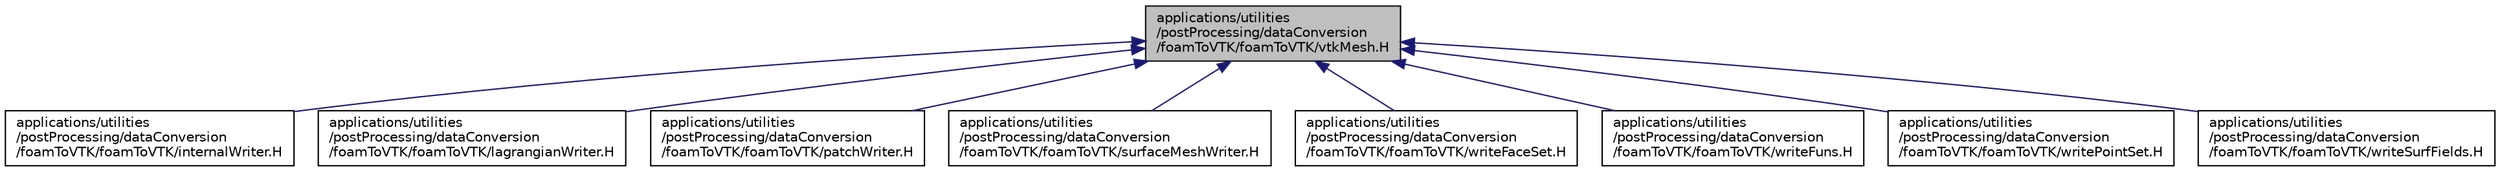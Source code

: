 digraph "applications/utilities/postProcessing/dataConversion/foamToVTK/foamToVTK/vtkMesh.H"
{
  bgcolor="transparent";
  edge [fontname="Helvetica",fontsize="10",labelfontname="Helvetica",labelfontsize="10"];
  node [fontname="Helvetica",fontsize="10",shape=record];
  Node311 [label="applications/utilities\l/postProcessing/dataConversion\l/foamToVTK/foamToVTK/vtkMesh.H",height=0.2,width=0.4,color="black", fillcolor="grey75", style="filled", fontcolor="black"];
  Node311 -> Node312 [dir="back",color="midnightblue",fontsize="10",style="solid",fontname="Helvetica"];
  Node312 [label="applications/utilities\l/postProcessing/dataConversion\l/foamToVTK/foamToVTK/internalWriter.H",height=0.2,width=0.4,color="black",URL="$a19376.html"];
  Node311 -> Node313 [dir="back",color="midnightblue",fontsize="10",style="solid",fontname="Helvetica"];
  Node313 [label="applications/utilities\l/postProcessing/dataConversion\l/foamToVTK/foamToVTK/lagrangianWriter.H",height=0.2,width=0.4,color="black",URL="$a19385.html"];
  Node311 -> Node314 [dir="back",color="midnightblue",fontsize="10",style="solid",fontname="Helvetica"];
  Node314 [label="applications/utilities\l/postProcessing/dataConversion\l/foamToVTK/foamToVTK/patchWriter.H",height=0.2,width=0.4,color="black",URL="$a19394.html"];
  Node311 -> Node315 [dir="back",color="midnightblue",fontsize="10",style="solid",fontname="Helvetica"];
  Node315 [label="applications/utilities\l/postProcessing/dataConversion\l/foamToVTK/foamToVTK/surfaceMeshWriter.H",height=0.2,width=0.4,color="black",URL="$a19403.html"];
  Node311 -> Node316 [dir="back",color="midnightblue",fontsize="10",style="solid",fontname="Helvetica"];
  Node316 [label="applications/utilities\l/postProcessing/dataConversion\l/foamToVTK/foamToVTK/writeFaceSet.H",height=0.2,width=0.4,color="black",URL="$a19418.html",tooltip="Write faceSet to vtk polydata file. Only one data which is original faceID. "];
  Node311 -> Node317 [dir="back",color="midnightblue",fontsize="10",style="solid",fontname="Helvetica"];
  Node317 [label="applications/utilities\l/postProcessing/dataConversion\l/foamToVTK/foamToVTK/writeFuns.H",height=0.2,width=0.4,color="black",URL="$a41183.html"];
  Node311 -> Node318 [dir="back",color="midnightblue",fontsize="10",style="solid",fontname="Helvetica"];
  Node318 [label="applications/utilities\l/postProcessing/dataConversion\l/foamToVTK/foamToVTK/writePointSet.H",height=0.2,width=0.4,color="black",URL="$a41195.html",tooltip="Write pointSet to vtk polydata file. Only one data which is original pointID. "];
  Node311 -> Node319 [dir="back",color="midnightblue",fontsize="10",style="solid",fontname="Helvetica"];
  Node319 [label="applications/utilities\l/postProcessing/dataConversion\l/foamToVTK/foamToVTK/writeSurfFields.H",height=0.2,width=0.4,color="black",URL="$a19427.html",tooltip="Write a patch with its data. "];
}
